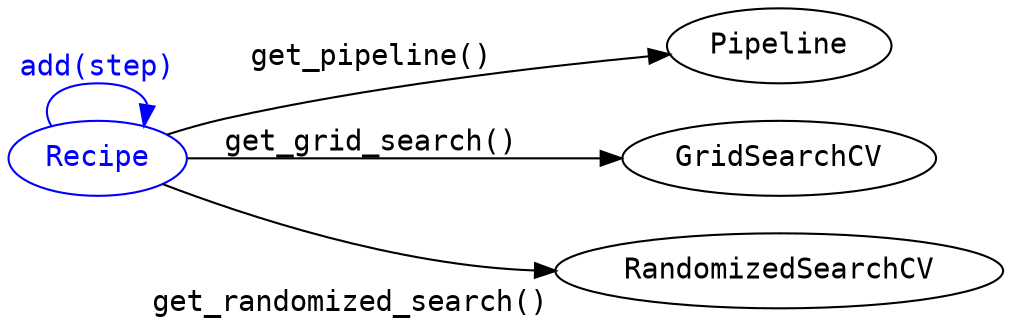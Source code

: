 digraph G {
  rankdir=LR;
  node [fontname = monospace];
  edge [fontname = monospace];
  Recipe[color=blue, fontcolor=blue];
  Recipe -> Pipeline [label="get_pipeline()"];
  Recipe -> GridSearchCV [label="get_grid_search()"];
  Recipe -> RandomizedSearchCV [headlabel="get_randomized_search()", labeldistance=10.0, labelangle=10, headport="w"];
  Recipe -> Recipe [label="add(step)", color=blue, fontcolor=blue];
}

